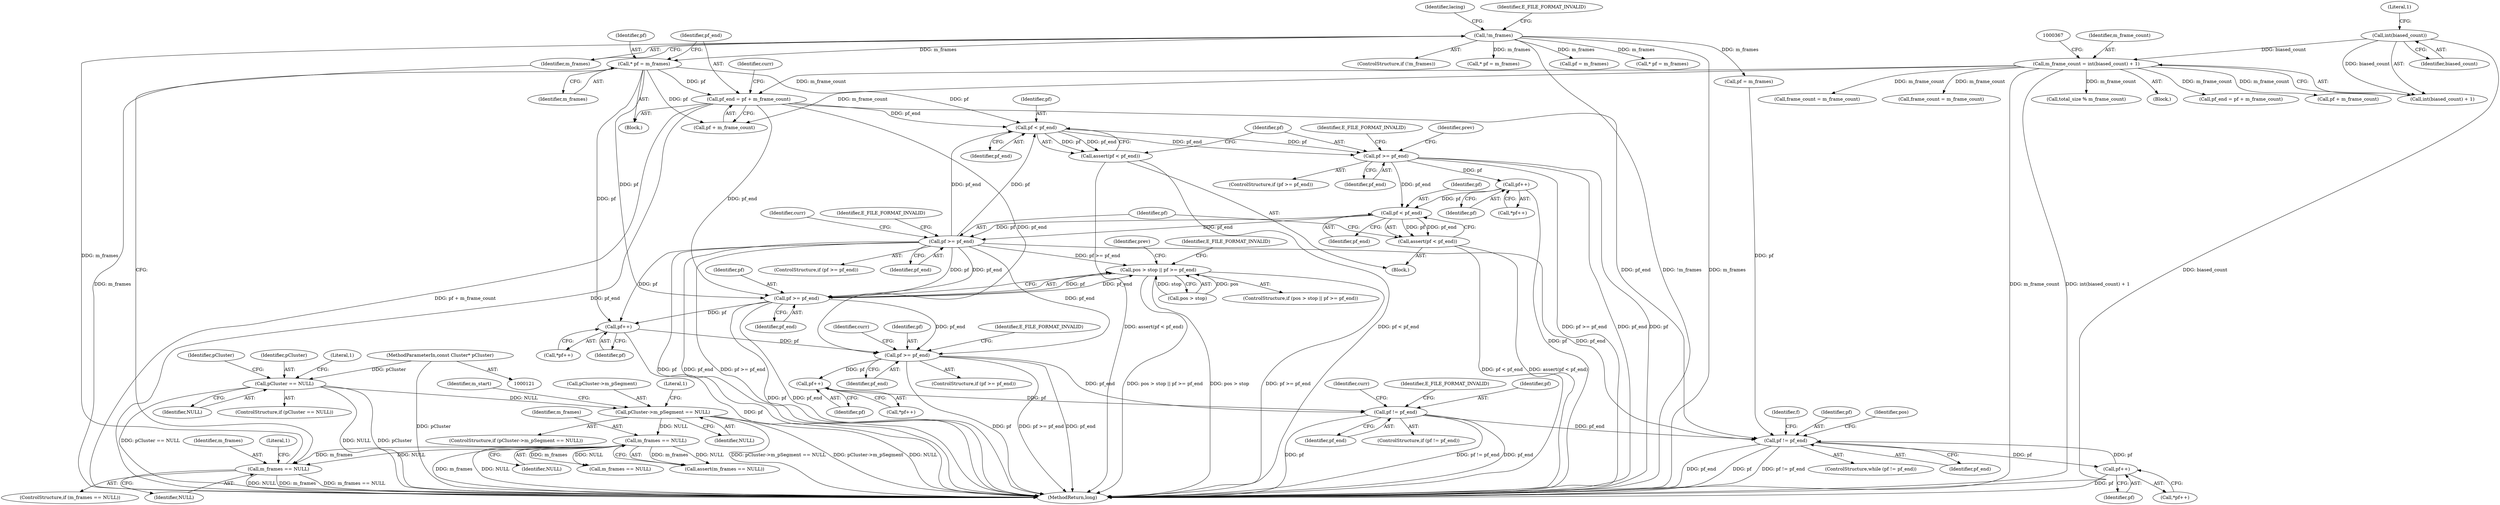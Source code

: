 digraph "0_Android_cc274e2abe8b2a6698a5c47d8aa4bb45f1f9538d_33@integer" {
"1000759" [label="(Call,pf_end = pf + m_frame_count)"];
"1000756" [label="(Call,* pf = m_frames)"];
"1000379" [label="(Call,!m_frames)"];
"1000372" [label="(Call,m_frames == NULL)"];
"1000153" [label="(Call,m_frames == NULL)"];
"1000132" [label="(Call,pCluster->m_pSegment == NULL)"];
"1000125" [label="(Call,pCluster == NULL)"];
"1000122" [label="(MethodParameterIn,const Cluster* pCluster)"];
"1000360" [label="(Call,m_frame_count = int(biased_count) + 1)"];
"1000363" [label="(Call,int(biased_count))"];
"1000801" [label="(Call,pf < pf_end)"];
"1000800" [label="(Call,assert(pf < pf_end))"];
"1000805" [label="(Call,pf >= pf_end)"];
"1000814" [label="(Call,pf++)"];
"1000831" [label="(Call,pf < pf_end)"];
"1000830" [label="(Call,assert(pf < pf_end))"];
"1000835" [label="(Call,pf >= pf_end)"];
"1000930" [label="(Call,pos > stop || pf >= pf_end)"];
"1000934" [label="(Call,pf >= pf_end)"];
"1000943" [label="(Call,pf++)"];
"1000960" [label="(Call,pf >= pf_end)"];
"1000969" [label="(Call,pf++)"];
"1000972" [label="(Call,pf != pf_end)"];
"1001020" [label="(Call,pf != pf_end)"];
"1001028" [label="(Call,pf++)"];
"1000133" [label="(Call,pCluster->m_pSegment)"];
"1000124" [label="(ControlStructure,if (pCluster == NULL))"];
"1000385" [label="(Identifier,lacing)"];
"1000544" [label="(Call,pf = m_frames)"];
"1000134" [label="(Identifier,pCluster)"];
"1000967" [label="(Identifier,curr)"];
"1000959" [label="(ControlStructure,if (pf >= pf_end))"];
"1000931" [label="(Call,pos > stop)"];
"1000760" [label="(Identifier,pf_end)"];
"1001027" [label="(Call,*pf++)"];
"1000806" [label="(Identifier,pf)"];
"1000757" [label="(Identifier,pf)"];
"1000970" [label="(Identifier,pf)"];
"1000804" [label="(ControlStructure,if (pf >= pf_end))"];
"1000815" [label="(Identifier,pf)"];
"1000127" [label="(Identifier,NULL)"];
"1000364" [label="(Identifier,biased_count)"];
"1000805" [label="(Call,pf >= pf_end)"];
"1000962" [label="(Identifier,pf_end)"];
"1000974" [label="(Identifier,pf_end)"];
"1000139" [label="(Literal,1)"];
"1000371" [label="(ControlStructure,if (m_frames == NULL))"];
"1000362" [label="(Call,int(biased_count) + 1)"];
"1000961" [label="(Identifier,pf)"];
"1000132" [label="(Call,pCluster->m_pSegment == NULL)"];
"1000836" [label="(Identifier,pf)"];
"1000973" [label="(Identifier,pf)"];
"1000972" [label="(Call,pf != pf_end)"];
"1001029" [label="(Identifier,pf)"];
"1000131" [label="(ControlStructure,if (pCluster->m_pSegment == NULL))"];
"1000935" [label="(Identifier,pf)"];
"1000813" [label="(Call,*pf++)"];
"1000361" [label="(Identifier,m_frame_count)"];
"1000834" [label="(ControlStructure,if (pf >= pf_end))"];
"1000969" [label="(Call,pf++)"];
"1000756" [label="(Call,* pf = m_frames)"];
"1001019" [label="(ControlStructure,while (pf != pf_end))"];
"1000938" [label="(Identifier,E_FILE_FORMAT_INVALID)"];
"1000123" [label="(Block,)"];
"1001066" [label="(MethodReturn,long)"];
"1000832" [label="(Identifier,pf)"];
"1000152" [label="(Call,assert(m_frames == NULL))"];
"1001021" [label="(Identifier,pf)"];
"1000943" [label="(Call,pf++)"];
"1001060" [label="(Identifier,pos)"];
"1000930" [label="(Call,pos > stop || pf >= pf_end)"];
"1000392" [label="(Call,pf_end = pf + m_frame_count)"];
"1000964" [label="(Identifier,E_FILE_FORMAT_INVALID)"];
"1000382" [label="(Identifier,E_FILE_FORMAT_INVALID)"];
"1000831" [label="(Call,pf < pf_end)"];
"1000153" [label="(Call,m_frames == NULL)"];
"1000154" [label="(Identifier,m_frames)"];
"1000971" [label="(ControlStructure,if (pf != pf_end))"];
"1000379" [label="(Call,!m_frames)"];
"1000835" [label="(Call,pf >= pf_end)"];
"1000761" [label="(Call,pf + m_frame_count)"];
"1000803" [label="(Identifier,pf_end)"];
"1000758" [label="(Identifier,m_frames)"];
"1000968" [label="(Call,*pf++)"];
"1000934" [label="(Call,pf >= pf_end)"];
"1000155" [label="(Identifier,NULL)"];
"1000809" [label="(Identifier,E_FILE_FORMAT_INVALID)"];
"1000979" [label="(Identifier,curr)"];
"1000380" [label="(Identifier,m_frames)"];
"1000942" [label="(Call,*pf++)"];
"1000292" [label="(Call,m_frames == NULL)"];
"1000377" [label="(Literal,1)"];
"1000142" [label="(Identifier,m_start)"];
"1000814" [label="(Call,pf++)"];
"1000126" [label="(Identifier,pCluster)"];
"1000374" [label="(Identifier,NULL)"];
"1000830" [label="(Call,assert(pf < pf_end))"];
"1000363" [label="(Call,int(biased_count))"];
"1000837" [label="(Identifier,pf_end)"];
"1000936" [label="(Identifier,pf_end)"];
"1000639" [label="(Call,* pf = m_frames)"];
"1001026" [label="(Identifier,f)"];
"1000976" [label="(Identifier,E_FILE_FORMAT_INVALID)"];
"1000793" [label="(Block,)"];
"1000365" [label="(Literal,1)"];
"1000122" [label="(MethodParameterIn,const Cluster* pCluster)"];
"1000767" [label="(Identifier,curr)"];
"1001022" [label="(Identifier,pf_end)"];
"1000833" [label="(Identifier,pf_end)"];
"1000394" [label="(Call,pf + m_frame_count)"];
"1000842" [label="(Identifier,curr)"];
"1000759" [label="(Call,pf_end = pf + m_frame_count)"];
"1000378" [label="(ControlStructure,if (!m_frames))"];
"1000801" [label="(Call,pf < pf_end)"];
"1000372" [label="(Call,m_frames == NULL)"];
"1000800" [label="(Call,assert(pf < pf_end))"];
"1000389" [label="(Call,* pf = m_frames)"];
"1000714" [label="(Call,frame_count = m_frame_count)"];
"1000941" [label="(Identifier,prev)"];
"1000125" [label="(Call,pCluster == NULL)"];
"1000807" [label="(Identifier,pf_end)"];
"1000929" [label="(ControlStructure,if (pos > stop || pf >= pf_end))"];
"1001028" [label="(Call,pf++)"];
"1000839" [label="(Identifier,E_FILE_FORMAT_INVALID)"];
"1000960" [label="(Call,pf >= pf_end)"];
"1000130" [label="(Literal,1)"];
"1000402" [label="(Call,frame_count = m_frame_count)"];
"1000944" [label="(Identifier,pf)"];
"1000812" [label="(Identifier,prev)"];
"1000616" [label="(Call,total_size % m_frame_count)"];
"1000373" [label="(Identifier,m_frames)"];
"1000698" [label="(Block,)"];
"1000802" [label="(Identifier,pf)"];
"1001020" [label="(Call,pf != pf_end)"];
"1000360" [label="(Call,m_frame_count = int(biased_count) + 1)"];
"1001016" [label="(Call,pf = m_frames)"];
"1000136" [label="(Identifier,NULL)"];
"1000759" -> "1000698"  [label="AST: "];
"1000759" -> "1000761"  [label="CFG: "];
"1000760" -> "1000759"  [label="AST: "];
"1000761" -> "1000759"  [label="AST: "];
"1000767" -> "1000759"  [label="CFG: "];
"1000759" -> "1001066"  [label="DDG: pf_end"];
"1000759" -> "1001066"  [label="DDG: pf + m_frame_count"];
"1000756" -> "1000759"  [label="DDG: pf"];
"1000360" -> "1000759"  [label="DDG: m_frame_count"];
"1000759" -> "1000801"  [label="DDG: pf_end"];
"1000759" -> "1000934"  [label="DDG: pf_end"];
"1000759" -> "1000960"  [label="DDG: pf_end"];
"1000759" -> "1001020"  [label="DDG: pf_end"];
"1000756" -> "1000698"  [label="AST: "];
"1000756" -> "1000758"  [label="CFG: "];
"1000757" -> "1000756"  [label="AST: "];
"1000758" -> "1000756"  [label="AST: "];
"1000760" -> "1000756"  [label="CFG: "];
"1000756" -> "1001066"  [label="DDG: m_frames"];
"1000379" -> "1000756"  [label="DDG: m_frames"];
"1000756" -> "1000761"  [label="DDG: pf"];
"1000756" -> "1000801"  [label="DDG: pf"];
"1000756" -> "1000934"  [label="DDG: pf"];
"1000756" -> "1000943"  [label="DDG: pf"];
"1000379" -> "1000378"  [label="AST: "];
"1000379" -> "1000380"  [label="CFG: "];
"1000380" -> "1000379"  [label="AST: "];
"1000382" -> "1000379"  [label="CFG: "];
"1000385" -> "1000379"  [label="CFG: "];
"1000379" -> "1001066"  [label="DDG: m_frames"];
"1000379" -> "1001066"  [label="DDG: !m_frames"];
"1000372" -> "1000379"  [label="DDG: m_frames"];
"1000379" -> "1000389"  [label="DDG: m_frames"];
"1000379" -> "1000544"  [label="DDG: m_frames"];
"1000379" -> "1000639"  [label="DDG: m_frames"];
"1000379" -> "1001016"  [label="DDG: m_frames"];
"1000372" -> "1000371"  [label="AST: "];
"1000372" -> "1000374"  [label="CFG: "];
"1000373" -> "1000372"  [label="AST: "];
"1000374" -> "1000372"  [label="AST: "];
"1000377" -> "1000372"  [label="CFG: "];
"1000380" -> "1000372"  [label="CFG: "];
"1000372" -> "1001066"  [label="DDG: m_frames"];
"1000372" -> "1001066"  [label="DDG: m_frames == NULL"];
"1000372" -> "1001066"  [label="DDG: NULL"];
"1000153" -> "1000372"  [label="DDG: m_frames"];
"1000153" -> "1000372"  [label="DDG: NULL"];
"1000153" -> "1000152"  [label="AST: "];
"1000153" -> "1000155"  [label="CFG: "];
"1000154" -> "1000153"  [label="AST: "];
"1000155" -> "1000153"  [label="AST: "];
"1000152" -> "1000153"  [label="CFG: "];
"1000153" -> "1001066"  [label="DDG: NULL"];
"1000153" -> "1001066"  [label="DDG: m_frames"];
"1000153" -> "1000152"  [label="DDG: m_frames"];
"1000153" -> "1000152"  [label="DDG: NULL"];
"1000132" -> "1000153"  [label="DDG: NULL"];
"1000153" -> "1000292"  [label="DDG: m_frames"];
"1000153" -> "1000292"  [label="DDG: NULL"];
"1000132" -> "1000131"  [label="AST: "];
"1000132" -> "1000136"  [label="CFG: "];
"1000133" -> "1000132"  [label="AST: "];
"1000136" -> "1000132"  [label="AST: "];
"1000139" -> "1000132"  [label="CFG: "];
"1000142" -> "1000132"  [label="CFG: "];
"1000132" -> "1001066"  [label="DDG: pCluster->m_pSegment == NULL"];
"1000132" -> "1001066"  [label="DDG: pCluster->m_pSegment"];
"1000132" -> "1001066"  [label="DDG: NULL"];
"1000125" -> "1000132"  [label="DDG: NULL"];
"1000125" -> "1000124"  [label="AST: "];
"1000125" -> "1000127"  [label="CFG: "];
"1000126" -> "1000125"  [label="AST: "];
"1000127" -> "1000125"  [label="AST: "];
"1000130" -> "1000125"  [label="CFG: "];
"1000134" -> "1000125"  [label="CFG: "];
"1000125" -> "1001066"  [label="DDG: pCluster"];
"1000125" -> "1001066"  [label="DDG: pCluster == NULL"];
"1000125" -> "1001066"  [label="DDG: NULL"];
"1000122" -> "1000125"  [label="DDG: pCluster"];
"1000122" -> "1000121"  [label="AST: "];
"1000122" -> "1001066"  [label="DDG: pCluster"];
"1000360" -> "1000123"  [label="AST: "];
"1000360" -> "1000362"  [label="CFG: "];
"1000361" -> "1000360"  [label="AST: "];
"1000362" -> "1000360"  [label="AST: "];
"1000367" -> "1000360"  [label="CFG: "];
"1000360" -> "1001066"  [label="DDG: m_frame_count"];
"1000360" -> "1001066"  [label="DDG: int(biased_count) + 1"];
"1000363" -> "1000360"  [label="DDG: biased_count"];
"1000360" -> "1000392"  [label="DDG: m_frame_count"];
"1000360" -> "1000394"  [label="DDG: m_frame_count"];
"1000360" -> "1000402"  [label="DDG: m_frame_count"];
"1000360" -> "1000616"  [label="DDG: m_frame_count"];
"1000360" -> "1000714"  [label="DDG: m_frame_count"];
"1000360" -> "1000761"  [label="DDG: m_frame_count"];
"1000363" -> "1000362"  [label="AST: "];
"1000363" -> "1000364"  [label="CFG: "];
"1000364" -> "1000363"  [label="AST: "];
"1000365" -> "1000363"  [label="CFG: "];
"1000363" -> "1001066"  [label="DDG: biased_count"];
"1000363" -> "1000362"  [label="DDG: biased_count"];
"1000801" -> "1000800"  [label="AST: "];
"1000801" -> "1000803"  [label="CFG: "];
"1000802" -> "1000801"  [label="AST: "];
"1000803" -> "1000801"  [label="AST: "];
"1000800" -> "1000801"  [label="CFG: "];
"1000801" -> "1000800"  [label="DDG: pf"];
"1000801" -> "1000800"  [label="DDG: pf_end"];
"1000835" -> "1000801"  [label="DDG: pf"];
"1000835" -> "1000801"  [label="DDG: pf_end"];
"1000801" -> "1000805"  [label="DDG: pf"];
"1000801" -> "1000805"  [label="DDG: pf_end"];
"1000800" -> "1000793"  [label="AST: "];
"1000806" -> "1000800"  [label="CFG: "];
"1000800" -> "1001066"  [label="DDG: assert(pf < pf_end)"];
"1000800" -> "1001066"  [label="DDG: pf < pf_end"];
"1000805" -> "1000804"  [label="AST: "];
"1000805" -> "1000807"  [label="CFG: "];
"1000806" -> "1000805"  [label="AST: "];
"1000807" -> "1000805"  [label="AST: "];
"1000809" -> "1000805"  [label="CFG: "];
"1000812" -> "1000805"  [label="CFG: "];
"1000805" -> "1001066"  [label="DDG: pf >= pf_end"];
"1000805" -> "1001066"  [label="DDG: pf_end"];
"1000805" -> "1001066"  [label="DDG: pf"];
"1000805" -> "1000814"  [label="DDG: pf"];
"1000805" -> "1000831"  [label="DDG: pf_end"];
"1000814" -> "1000813"  [label="AST: "];
"1000814" -> "1000815"  [label="CFG: "];
"1000815" -> "1000814"  [label="AST: "];
"1000813" -> "1000814"  [label="CFG: "];
"1000814" -> "1001066"  [label="DDG: pf"];
"1000814" -> "1000831"  [label="DDG: pf"];
"1000831" -> "1000830"  [label="AST: "];
"1000831" -> "1000833"  [label="CFG: "];
"1000832" -> "1000831"  [label="AST: "];
"1000833" -> "1000831"  [label="AST: "];
"1000830" -> "1000831"  [label="CFG: "];
"1000831" -> "1000830"  [label="DDG: pf"];
"1000831" -> "1000830"  [label="DDG: pf_end"];
"1000831" -> "1000835"  [label="DDG: pf"];
"1000831" -> "1000835"  [label="DDG: pf_end"];
"1000830" -> "1000793"  [label="AST: "];
"1000836" -> "1000830"  [label="CFG: "];
"1000830" -> "1001066"  [label="DDG: assert(pf < pf_end)"];
"1000830" -> "1001066"  [label="DDG: pf < pf_end"];
"1000835" -> "1000834"  [label="AST: "];
"1000835" -> "1000837"  [label="CFG: "];
"1000836" -> "1000835"  [label="AST: "];
"1000837" -> "1000835"  [label="AST: "];
"1000839" -> "1000835"  [label="CFG: "];
"1000842" -> "1000835"  [label="CFG: "];
"1000835" -> "1001066"  [label="DDG: pf >= pf_end"];
"1000835" -> "1001066"  [label="DDG: pf"];
"1000835" -> "1001066"  [label="DDG: pf_end"];
"1000835" -> "1000930"  [label="DDG: pf >= pf_end"];
"1000835" -> "1000934"  [label="DDG: pf"];
"1000835" -> "1000934"  [label="DDG: pf_end"];
"1000835" -> "1000943"  [label="DDG: pf"];
"1000835" -> "1000960"  [label="DDG: pf_end"];
"1000835" -> "1001020"  [label="DDG: pf_end"];
"1000930" -> "1000929"  [label="AST: "];
"1000930" -> "1000931"  [label="CFG: "];
"1000930" -> "1000934"  [label="CFG: "];
"1000931" -> "1000930"  [label="AST: "];
"1000934" -> "1000930"  [label="AST: "];
"1000938" -> "1000930"  [label="CFG: "];
"1000941" -> "1000930"  [label="CFG: "];
"1000930" -> "1001066"  [label="DDG: pf >= pf_end"];
"1000930" -> "1001066"  [label="DDG: pos > stop || pf >= pf_end"];
"1000930" -> "1001066"  [label="DDG: pos > stop"];
"1000931" -> "1000930"  [label="DDG: pos"];
"1000931" -> "1000930"  [label="DDG: stop"];
"1000934" -> "1000930"  [label="DDG: pf"];
"1000934" -> "1000930"  [label="DDG: pf_end"];
"1000934" -> "1000936"  [label="CFG: "];
"1000935" -> "1000934"  [label="AST: "];
"1000936" -> "1000934"  [label="AST: "];
"1000934" -> "1001066"  [label="DDG: pf"];
"1000934" -> "1001066"  [label="DDG: pf_end"];
"1000934" -> "1000943"  [label="DDG: pf"];
"1000934" -> "1000960"  [label="DDG: pf_end"];
"1000943" -> "1000942"  [label="AST: "];
"1000943" -> "1000944"  [label="CFG: "];
"1000944" -> "1000943"  [label="AST: "];
"1000942" -> "1000943"  [label="CFG: "];
"1000943" -> "1001066"  [label="DDG: pf"];
"1000943" -> "1000960"  [label="DDG: pf"];
"1000960" -> "1000959"  [label="AST: "];
"1000960" -> "1000962"  [label="CFG: "];
"1000961" -> "1000960"  [label="AST: "];
"1000962" -> "1000960"  [label="AST: "];
"1000964" -> "1000960"  [label="CFG: "];
"1000967" -> "1000960"  [label="CFG: "];
"1000960" -> "1001066"  [label="DDG: pf_end"];
"1000960" -> "1001066"  [label="DDG: pf"];
"1000960" -> "1001066"  [label="DDG: pf >= pf_end"];
"1000960" -> "1000969"  [label="DDG: pf"];
"1000960" -> "1000972"  [label="DDG: pf_end"];
"1000969" -> "1000968"  [label="AST: "];
"1000969" -> "1000970"  [label="CFG: "];
"1000970" -> "1000969"  [label="AST: "];
"1000968" -> "1000969"  [label="CFG: "];
"1000969" -> "1000972"  [label="DDG: pf"];
"1000972" -> "1000971"  [label="AST: "];
"1000972" -> "1000974"  [label="CFG: "];
"1000973" -> "1000972"  [label="AST: "];
"1000974" -> "1000972"  [label="AST: "];
"1000976" -> "1000972"  [label="CFG: "];
"1000979" -> "1000972"  [label="CFG: "];
"1000972" -> "1001066"  [label="DDG: pf != pf_end"];
"1000972" -> "1001066"  [label="DDG: pf_end"];
"1000972" -> "1001066"  [label="DDG: pf"];
"1000972" -> "1001020"  [label="DDG: pf_end"];
"1001020" -> "1001019"  [label="AST: "];
"1001020" -> "1001022"  [label="CFG: "];
"1001021" -> "1001020"  [label="AST: "];
"1001022" -> "1001020"  [label="AST: "];
"1001026" -> "1001020"  [label="CFG: "];
"1001060" -> "1001020"  [label="CFG: "];
"1001020" -> "1001066"  [label="DDG: pf"];
"1001020" -> "1001066"  [label="DDG: pf != pf_end"];
"1001020" -> "1001066"  [label="DDG: pf_end"];
"1001028" -> "1001020"  [label="DDG: pf"];
"1001016" -> "1001020"  [label="DDG: pf"];
"1001020" -> "1001028"  [label="DDG: pf"];
"1001028" -> "1001027"  [label="AST: "];
"1001028" -> "1001029"  [label="CFG: "];
"1001029" -> "1001028"  [label="AST: "];
"1001027" -> "1001028"  [label="CFG: "];
"1001028" -> "1001066"  [label="DDG: pf"];
}
